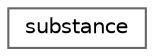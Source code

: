 digraph "Graphical Class Hierarchy"
{
 // LATEX_PDF_SIZE
  bgcolor="transparent";
  edge [fontname=Helvetica,fontsize=10,labelfontname=Helvetica,labelfontsize=10];
  node [fontname=Helvetica,fontsize=10,shape=box,height=0.2,width=0.4];
  rankdir="LR";
  Node0 [id="Node000000",label="substance",height=0.2,width=0.4,color="grey40", fillcolor="white", style="filled",URL="$classFoam_1_1substance.html",tooltip=" "];
}
